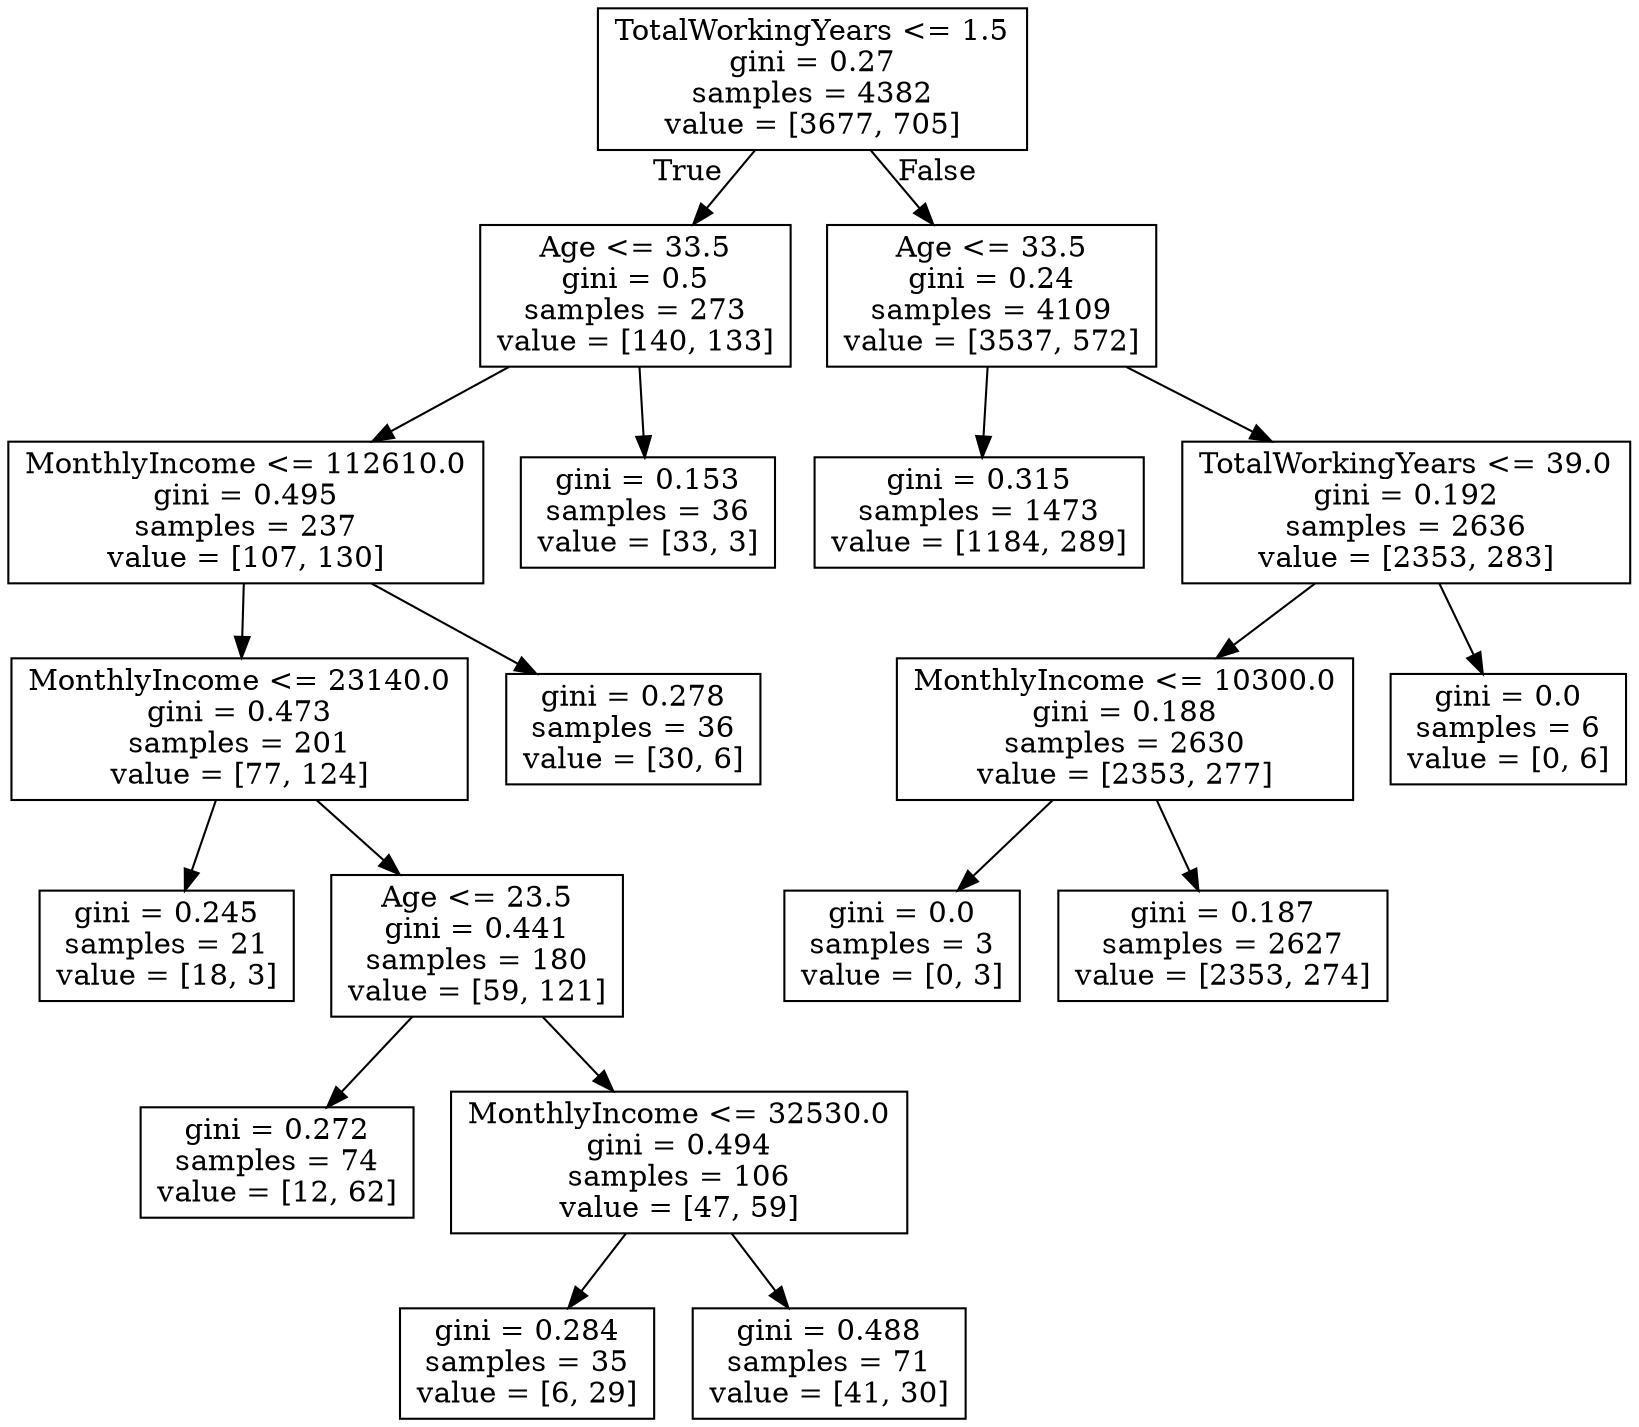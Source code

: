 digraph Tree {
node [shape=box] ;
0 [label="TotalWorkingYears <= 1.5\ngini = 0.27\nsamples = 4382\nvalue = [3677, 705]"] ;
1 [label="Age <= 33.5\ngini = 0.5\nsamples = 273\nvalue = [140, 133]"] ;
0 -> 1 [labeldistance=2.5, labelangle=45, headlabel="True"] ;
5 [label="MonthlyIncome <= 112610.0\ngini = 0.495\nsamples = 237\nvalue = [107, 130]"] ;
1 -> 5 ;
7 [label="MonthlyIncome <= 23140.0\ngini = 0.473\nsamples = 201\nvalue = [77, 124]"] ;
5 -> 7 ;
9 [label="gini = 0.245\nsamples = 21\nvalue = [18, 3]"] ;
7 -> 9 ;
10 [label="Age <= 23.5\ngini = 0.441\nsamples = 180\nvalue = [59, 121]"] ;
7 -> 10 ;
13 [label="gini = 0.272\nsamples = 74\nvalue = [12, 62]"] ;
10 -> 13 ;
14 [label="MonthlyIncome <= 32530.0\ngini = 0.494\nsamples = 106\nvalue = [47, 59]"] ;
10 -> 14 ;
15 [label="gini = 0.284\nsamples = 35\nvalue = [6, 29]"] ;
14 -> 15 ;
16 [label="gini = 0.488\nsamples = 71\nvalue = [41, 30]"] ;
14 -> 16 ;
8 [label="gini = 0.278\nsamples = 36\nvalue = [30, 6]"] ;
5 -> 8 ;
6 [label="gini = 0.153\nsamples = 36\nvalue = [33, 3]"] ;
1 -> 6 ;
2 [label="Age <= 33.5\ngini = 0.24\nsamples = 4109\nvalue = [3537, 572]"] ;
0 -> 2 [labeldistance=2.5, labelangle=-45, headlabel="False"] ;
3 [label="gini = 0.315\nsamples = 1473\nvalue = [1184, 289]"] ;
2 -> 3 ;
4 [label="TotalWorkingYears <= 39.0\ngini = 0.192\nsamples = 2636\nvalue = [2353, 283]"] ;
2 -> 4 ;
11 [label="MonthlyIncome <= 10300.0\ngini = 0.188\nsamples = 2630\nvalue = [2353, 277]"] ;
4 -> 11 ;
17 [label="gini = 0.0\nsamples = 3\nvalue = [0, 3]"] ;
11 -> 17 ;
18 [label="gini = 0.187\nsamples = 2627\nvalue = [2353, 274]"] ;
11 -> 18 ;
12 [label="gini = 0.0\nsamples = 6\nvalue = [0, 6]"] ;
4 -> 12 ;
}